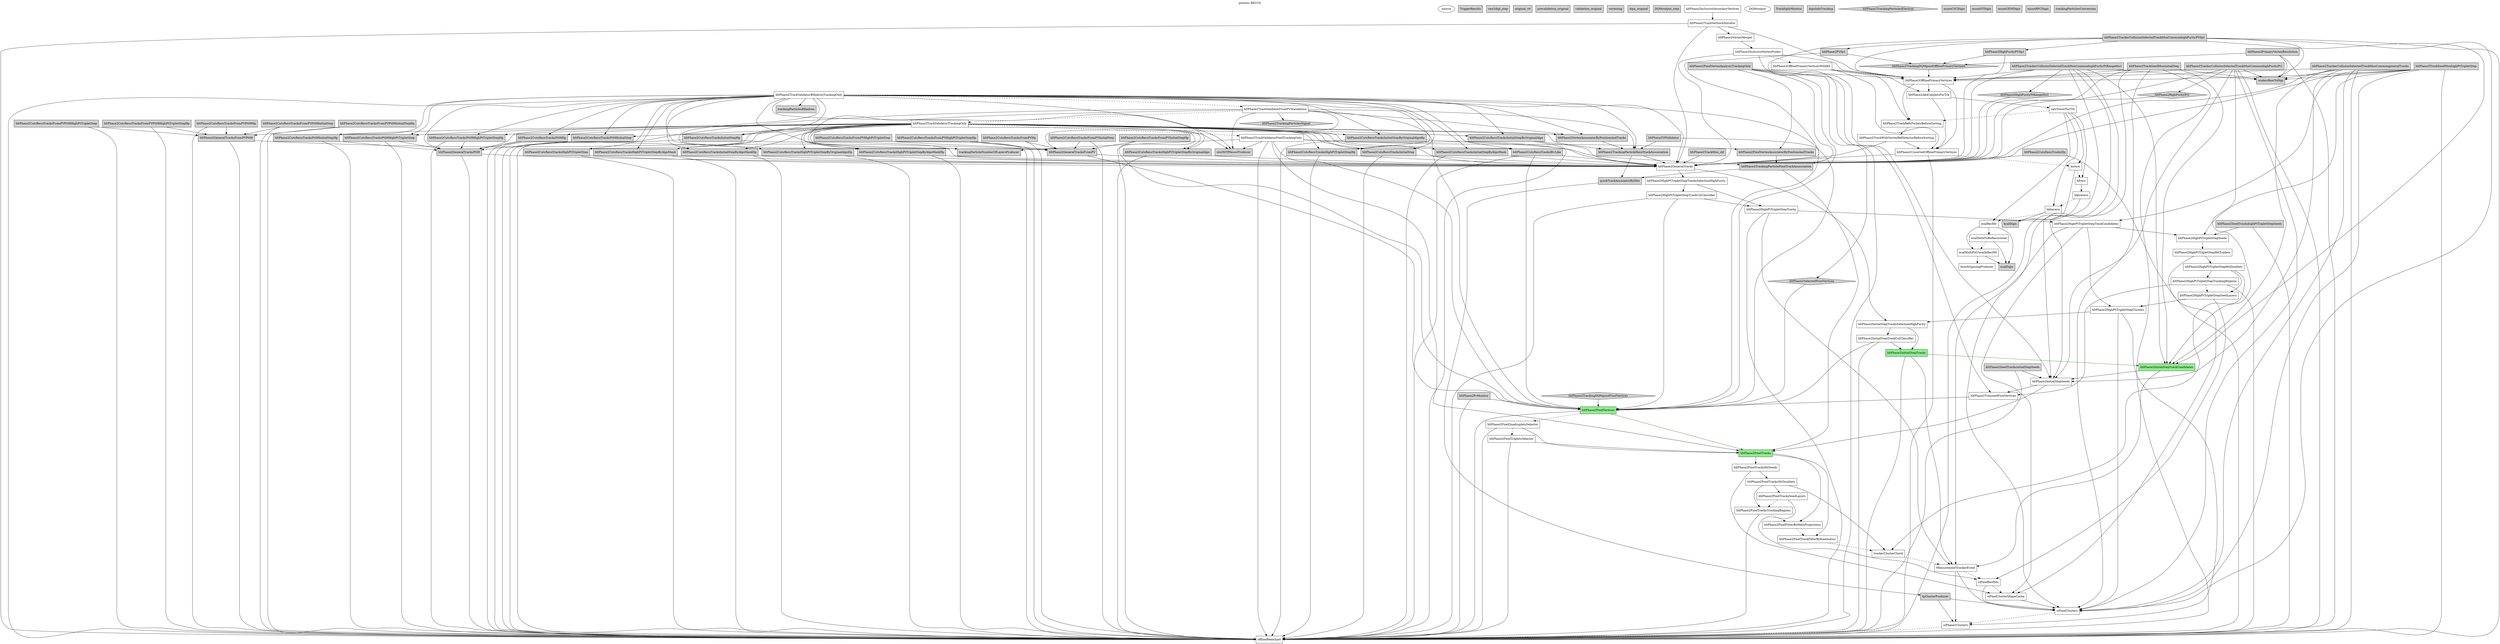 digraph RECO2 {
graph [
label="process RECO2", labelloc=top];
0[color=black, fillcolor=white, label=source, shape=oval, style=filled, tooltip=PoolSource];
1[color=black, fillcolor=lightgrey, label=TriggerResults, shape=note, style=filled, tooltip=TriggerResultInserter];
2[color=black, fillcolor=lightgrey, label=raw2digi_step, shape=box, style=filled, tooltip=PathStatusInserter];
3[color=black, fillcolor=lightgrey, label=original_v6, shape=box, style=filled, tooltip=PathStatusInserter];
4[color=black, fillcolor=lightgrey, label=prevalidation_original, shape=box, style=filled, tooltip=PathStatusInserter];
5[color=black, fillcolor=lightgrey, label=validation_original, shape=box, style=filled, tooltip=PathStatusInserter];
6[color=black, fillcolor=lightgrey, label=vertexing, shape=box, style=filled, tooltip=PathStatusInserter];
7[color=black, fillcolor=lightgrey, label=dqm_original, shape=box, style=filled, tooltip=EndPathStatusInserter];
8[color=black, fillcolor=lightgrey, label=DQMoutput_step, shape=box, style=filled, tooltip=EndPathStatusInserter];
9[color=black, fillcolor=white, label=offlineBeamSpot, shape=box, style=filled, tooltip=BeamSpotProducer];
10[color=black, fillcolor=white, label=siPhase2Clusters, shape=box, style=filled, tooltip=Phase2TrackerClusterizer];
11[color=black, fillcolor=white, label=siPixelClusters, shape=box, style=filled, tooltip=SiPixelClusterProducer];
12[color=black, fillcolor=white, label=siPixelClusterShapeCache, shape=box, style=filled, tooltip=SiPixelClusterShapeCacheProducer];
13[color=black, fillcolor=white, label=siPixelRecHits, shape=box, style=filled, tooltip=SiPixelRecHitConverter];
14[color=black, fillcolor=white, label=MeasurementTrackerEvent, shape=box, style=filled, tooltip=MeasurementTrackerEventProducer];
15[color=black, fillcolor=white, label=trackerClusterCheck, shape=box, style=filled, tooltip=ClusterCheckerEDProducer];
16[color=black, fillcolor=white, label=hltPhase2PixelTrackFilterByKinematics, shape=box, style=filled, tooltip=PixelTrackFilterByKinematicsProducer];
17[color=black, fillcolor=white, label=hltPhase2PixelFitterByHelixProjections, shape=box, style=filled, tooltip=PixelFitterByHelixProjectionsProducer];
18[color=black, fillcolor=white, label=hltPhase2PixelTracksTrackingRegions, shape=box, style=filled, tooltip=GlobalTrackingRegionFromBeamSpotEDProducer];
19[color=black, fillcolor=white, label=hltPhase2PixelTracksSeedLayers, shape=box, style=filled, tooltip=SeedingLayersEDProducer];
20[color=black, fillcolor=white, label=hltPhase2PixelTracksHitDoublets, shape=box, style=filled, tooltip=HitPairEDProducer];
21[color=black, fillcolor=white, label=hltPhase2PixelTracksHitSeeds, shape=box, style=filled, tooltip=CAHitQuadrupletEDProducer];
22[color=black, fillcolor=lightgreen, label=hltPhase2PixelTracks, shape=box, style=filled, tooltip=PixelTrackProducer];
23[color=black, fillcolor=white, label=hltPhase2PixelTripletsSelector, shape=box, style=filled, tooltip=RecoTrackViewRefSelector];
24[color=black, fillcolor=white, label=hltPhase2PixelQuadrupletsSelector, shape=box, style=filled, tooltip=RecoTrackViewRefSelector];
25[color=black, fillcolor=lightgreen, label=hltPhase2PixelVertices, shape=box, style=filled, tooltip=PixelVertexProducer];
26[color=black, fillcolor=white, label=hltPhase2TrimmedPixelVertices, shape=box, style=filled, tooltip=PixelVertexCollectionTrimmer];
27[color=black, fillcolor=white, label=hltPhase2InitialStepSeeds, shape=box, style=filled, tooltip=SeedGeneratorFromProtoTracksEDProducer];
28[color=black, fillcolor=lightgreen, label=hltPhase2InitialStepTrackCandidates, shape=box, style=filled, tooltip=CkfTrackCandidateMaker];
29[color=black, fillcolor=lightgreen, label=hltPhase2InitialStepTracks, shape=box, style=filled, tooltip=TrackProducer];
30[color=black, fillcolor=white, label=hltPhase2InitialStepTrackCutClassifier, shape=box, style=filled, tooltip=TrackCutClassifier];
31[color=black, fillcolor=white, label=hltPhase2InitialStepTracksSelectionHighPurity, shape=box, style=filled, tooltip=TrackCollectionFilterCloner];
32[color=black, fillcolor=white, label=hltPhase2HighPtTripletStepClusters, shape=box, style=filled, tooltip=TrackClusterRemoverPhase2];
33[color=black, fillcolor=white, label=hltPhase2HighPtTripletStepSeedLayers, shape=box, style=filled, tooltip=SeedingLayersEDProducer];
34[color=black, fillcolor=white, label=hltPhase2HighPtTripletStepTrackingRegions, shape=box, style=filled, tooltip=GlobalTrackingRegionWithVerticesEDProducer];
35[color=black, fillcolor=white, label=hltPhase2HighPtTripletStepHitDoublets, shape=box, style=filled, tooltip=HitPairEDProducer];
36[color=black, fillcolor=white, label=hltPhase2HighPtTripletStepHitTriplets, shape=box, style=filled, tooltip=CAHitTripletEDProducer];
37[color=black, fillcolor=white, label=hltPhase2HighPtTripletStepSeeds, shape=box, style=filled, tooltip=SeedCreatorFromRegionConsecutiveHitsEDProducer];
38[color=black, fillcolor=white, label=hltPhase2HighPtTripletStepTrackCandidates, shape=box, style=filled, tooltip=CkfTrackCandidateMaker];
39[color=black, fillcolor=white, label=hltPhase2HighPtTripletStepTracks, shape=box, style=filled, tooltip=TrackProducer];
40[color=black, fillcolor=white, label=hltPhase2HighPtTripletStepTrackCutClassifier, shape=box, style=filled, tooltip=TrackCutClassifier];
41[color=black, fillcolor=white, label=hltPhase2HighPtTripletStepTracksSelectionHighPurity, shape=box, style=filled, tooltip=TrackCollectionFilterCloner];
42[color=black, fillcolor=white, label=hltPhase2GeneralTracks, shape=box, style=filled, tooltip=TrackListMerger];
43[color=black, fillcolor=white, label=hltPhase2TrackValidatorPixelTrackingOnly, shape=box, style=filled, tooltip=MultiTrackValidator];
44[color=black, fillcolor=white, label=hltPhase2TrackValidatorTrackingOnly, shape=box, style=filled, tooltip=MultiTrackValidator];
45[color=black, fillcolor=white, label=hltPhase2TrackValidatorFromPVStandalone, shape=box, style=filled, tooltip=MultiTrackValidator];
46[color=black, fillcolor=white, label=hltPhase2TrackValidatorBHadronTrackingOnly, shape=box, style=filled, tooltip=MultiTrackValidator];
47[color=black, fillcolor=white, label=bunchSpacingProducer, shape=box, style=filled, tooltip=BunchSpacingProducer];
48[color=black, fillcolor=white, label=ecalMultiFitUncalibRecHit, shape=box, style=filled, tooltip=EcalUncalibRecHitProducer];
49[color=black, fillcolor=white, label=ecalDetIdToBeRecovered, shape=box, style=filled, tooltip=EcalDetIdToBeRecoveredProducer];
50[color=black, fillcolor=white, label=ecalRecHit, shape=box, style=filled, tooltip=EcalRecHitProducer];
51[color=black, fillcolor=white, label=hbhereco, shape=box, style=filled, tooltip=HBHEPhase1Reconstructor];
52[color=black, fillcolor=white, label=hfprereco, shape=box, style=filled, tooltip=HFPreReconstructor];
53[color=black, fillcolor=white, label=hfreco, shape=box, style=filled, tooltip=HFPhase1Reconstructor];
54[color=black, fillcolor=white, label=horeco, shape=box, style=filled, tooltip=HcalHitReconstructor];
55[color=black, fillcolor=white, label=hltPhase2UnsortedOfflinePrimaryVertices, shape=box, style=filled, tooltip=PrimaryVertexProducer];
56[color=black, fillcolor=white, label=hltPhase2TrackWithVertexRefSelectorBeforeSorting, shape=box, style=filled, tooltip=TrackWithVertexRefSelector];
57[color=black, fillcolor=white, label=hltPhase2TrackRefsForJetsBeforeSorting, shape=box, style=filled, tooltip=ChargedRefCandidateProducer];
58[color=black, fillcolor=white, label=caloTowerForTrk, shape=box, style=filled, tooltip=CaloTowersCreator];
59[color=black, fillcolor=white, label=hltPhase2Ak4CaloJetsForTrk, shape=box, style=filled, tooltip=FastjetJetProducer];
60[color=black, fillcolor=white, label=hltPhase2OfflinePrimaryVertices, shape=box, style=filled, tooltip=RecoChargedRefCandidatePrimaryVertexSorter];
61[color=black, fillcolor=white, label=hltPhase2OfflinePrimaryVerticesWithBS, shape=box, style=filled, tooltip=RecoChargedRefCandidatePrimaryVertexSorter];
62[color=black, fillcolor=white, label=hltPhase2InclusiveVertexFinder, shape=box, style=filled, tooltip=InclusiveVertexFinder];
63[color=black, fillcolor=white, label=hltPhase2VertexMerger, shape=box, style=filled, tooltip=VertexMerger];
64[color=black, fillcolor=white, label=hltPhase2TrackVertexArbitrator, shape=box, style=filled, tooltip=TrackVertexArbitrator];
65[color=black, fillcolor=white, label=hltPhase2InclusiveSecondaryVertices, shape=box, style=filled, tooltip=VertexMerger];
66[color=black, fillcolor=white, label=DQMoutput, shape=oval, style=filled, tooltip=DQMRootOutputModule];
67[color=black, fillcolor=lightgrey, label=TrackSplitMonitor, shape=box, style=filled, tooltip=TrackSplittingMonitor];
68[color=black, fillcolor=lightgrey, label=dqmInfoTracking, shape=box, style=filled, tooltip=DQMEventInfo];
69[color=black, fillcolor=lightgrey, label=ecalDigis, shape=box, style=filled, tooltip=EcalRawToDigi];
70[color=black, fillcolor=lightgrey, label=hcalDigis, shape=box, style=filled, tooltip=HcalRawToDigi];
71[color=black, fillcolor=lightgrey, label=hltPhase2CutsRecoTracksBtvLike, shape=box, style=filled, tooltip=RecoTrackViewRefSelector];
72[color=black, fillcolor=lightgrey, label=hltPhase2CutsRecoTracksFromPVHighPtTripletStep, shape=box, style=filled, tooltip=RecoTrackViewRefSelector];
73[color=black, fillcolor=lightgrey, label=hltPhase2CutsRecoTracksFromPVHighPtTripletStepHp, shape=box, style=filled, tooltip=RecoTrackViewRefSelector];
74[color=black, fillcolor=lightgrey, label=hltPhase2CutsRecoTracksFromPVHp, shape=box, style=filled, tooltip=RecoTrackViewRefSelector];
75[color=black, fillcolor=lightgrey, label=hltPhase2CutsRecoTracksFromPVInitialStep, shape=box, style=filled, tooltip=RecoTrackViewRefSelector];
76[color=black, fillcolor=lightgrey, label=hltPhase2CutsRecoTracksFromPVInitialStepHp, shape=box, style=filled, tooltip=RecoTrackViewRefSelector];
77[color=black, fillcolor=lightgrey, label=hltPhase2CutsRecoTracksFromPVPt09HighPtTripletStep, shape=box, style=filled, tooltip=RecoTrackViewRefSelector];
78[color=black, fillcolor=lightgrey, label=hltPhase2CutsRecoTracksFromPVPt09HighPtTripletStepHp, shape=box, style=filled, tooltip=RecoTrackViewRefSelector];
79[color=black, fillcolor=lightgrey, label=hltPhase2CutsRecoTracksFromPVPt09Hp, shape=box, style=filled, tooltip=RecoTrackViewRefSelector];
80[color=black, fillcolor=lightgrey, label=hltPhase2CutsRecoTracksFromPVPt09InitialStep, shape=box, style=filled, tooltip=RecoTrackViewRefSelector];
81[color=black, fillcolor=lightgrey, label=hltPhase2CutsRecoTracksFromPVPt09InitialStepHp, shape=box, style=filled, tooltip=RecoTrackViewRefSelector];
82[color=black, fillcolor=lightgrey, label=hltPhase2CutsRecoTracksHighPtTripletStep, shape=box, style=filled, tooltip=RecoTrackViewRefSelector];
83[color=black, fillcolor=lightgrey, label=hltPhase2CutsRecoTracksHighPtTripletStepByAlgoMask, shape=box, style=filled, tooltip=RecoTrackViewRefSelector];
84[color=black, fillcolor=lightgrey, label=hltPhase2CutsRecoTracksHighPtTripletStepByAlgoMaskHp, shape=box, style=filled, tooltip=RecoTrackViewRefSelector];
85[color=black, fillcolor=lightgrey, label=hltPhase2CutsRecoTracksHighPtTripletStepByOriginalAlgo, shape=box, style=filled, tooltip=RecoTrackViewRefSelector];
86[color=black, fillcolor=lightgrey, label=hltPhase2CutsRecoTracksHighPtTripletStepByOriginalAlgoHp, shape=box, style=filled, tooltip=RecoTrackViewRefSelector];
87[color=black, fillcolor=lightgrey, label=hltPhase2CutsRecoTracksHighPtTripletStepHp, shape=box, style=filled, tooltip=RecoTrackViewRefSelector];
88[color=black, fillcolor=lightgrey, label=hltPhase2CutsRecoTracksHp, shape=box, style=filled, tooltip=RecoTrackViewRefSelector];
89[color=black, fillcolor=lightgrey, label=hltPhase2CutsRecoTracksInitialStep, shape=box, style=filled, tooltip=RecoTrackViewRefSelector];
90[color=black, fillcolor=lightgrey, label=hltPhase2CutsRecoTracksInitialStepByAlgoMask, shape=box, style=filled, tooltip=RecoTrackViewRefSelector];
91[color=black, fillcolor=lightgrey, label=hltPhase2CutsRecoTracksInitialStepByAlgoMaskHp, shape=box, style=filled, tooltip=RecoTrackViewRefSelector];
92[color=black, fillcolor=lightgrey, label=hltPhase2CutsRecoTracksInitialStepByOriginalAlgo, shape=box, style=filled, tooltip=RecoTrackViewRefSelector];
93[color=black, fillcolor=lightgrey, label=hltPhase2CutsRecoTracksInitialStepByOriginalAlgoHp, shape=box, style=filled, tooltip=RecoTrackViewRefSelector];
94[color=black, fillcolor=lightgrey, label=hltPhase2CutsRecoTracksInitialStepHp, shape=box, style=filled, tooltip=RecoTrackViewRefSelector];
95[color=black, fillcolor=lightgrey, label=hltPhase2CutsRecoTracksPt09HighPtTripletStep, shape=box, style=filled, tooltip=RecoTrackViewRefSelector];
96[color=black, fillcolor=lightgrey, label=hltPhase2CutsRecoTracksPt09HighPtTripletStepHp, shape=box, style=filled, tooltip=RecoTrackViewRefSelector];
97[color=black, fillcolor=lightgrey, label=hltPhase2CutsRecoTracksPt09Hp, shape=box, style=filled, tooltip=RecoTrackViewRefSelector];
98[color=black, fillcolor=lightgrey, label=hltPhase2CutsRecoTracksPt09InitialStep, shape=box, style=filled, tooltip=RecoTrackViewRefSelector];
99[color=black, fillcolor=lightgrey, label=hltPhase2CutsRecoTracksPt09InitialStepHp, shape=box, style=filled, tooltip=RecoTrackViewRefSelector];
100[color=black, fillcolor=lightgrey, label=hltPhase2GeneralTracksFromPV, shape=box, style=filled, tooltip=TrackWithVertexRefSelector];
101[color=black, fillcolor=lightgrey, label=hltPhase2GeneralTracksFromPVPt09, shape=box, style=filled, tooltip=RecoTrackViewRefSelector];
102[color=black, fillcolor=lightgrey, label=hltPhase2GeneralTracksPt09, shape=box, style=filled, tooltip=RecoTrackViewRefSelector];
103[color=black, fillcolor=lightgrey, label=hltPhase2HighPurityPV0p1, shape=box, style=filled, tooltip=TrackWithVertexSelector];
104[color=black, fillcolor=lightgrey, label=hltPhase2HighPurityPt1, shape=diamond, style=filled, tooltip=TrackSelector];
105[color=black, fillcolor=lightgrey, label=hltPhase2HighPurityPtRange0to1, shape=diamond, style=filled, tooltip=TrackSelector];
106[color=black, fillcolor=lightgrey, label=hltPhase2PV0p1, shape=box, style=filled, tooltip=TrackWithVertexSelector];
107[color=black, fillcolor=lightgrey, label=hltPhase2PixelVertexAnalysisTrackingOnly, shape=box, style=filled, tooltip=PrimaryVertexAnalyzer4PUSlimmed];
108[color=black, fillcolor=lightgrey, label=hltPhase2PixelVertexAssociatorByPositionAndTracks, shape=box, style=filled, tooltip=VertexAssociatorByPositionAndTracksProducer];
109[color=black, fillcolor=lightgrey, label=hltPhase2PrimaryVertexResolution, shape=box, style=filled, tooltip=PrimaryVertexResolution];
110[color=black, fillcolor=lightgrey, label=hltPhase2PvMonitor, shape=box, style=filled, tooltip=PrimaryVertexMonitor];
111[color=black, fillcolor=lightgrey, label=hltPhase2SeedTrackshighPtTripletStepSeeds, shape=box, style=filled, tooltip=TrackFromSeedProducer];
112[color=black, fillcolor=lightgrey, label=hltPhase2SeedTracksinitialStepSeeds, shape=box, style=filled, tooltip=TrackFromSeedProducer];
113[color=black, fillcolor=lightgrey, label=hltPhase2SelectedPixelVertices, shape=diamond, style=filled, tooltip=VertexSelector];
114[color=black, fillcolor=lightgrey, label=hltPhase2TrackMon_ckf, shape=box, style=filled, tooltip=TrackEfficiencyMonitor];
115[color=black, fillcolor=lightgrey, label=hltPhase2TrackSeedMonhighPtTripletStep, shape=box, style=filled, tooltip=TrackingMonitor];
116[color=black, fillcolor=lightgrey, label=hltPhase2TrackSeedMoninitialStep, shape=box, style=filled, tooltip=TrackingMonitor];
117[color=black, fillcolor=lightgrey, label=hltPhase2TrackerCollisionSelectedTrackMonCommongeneralTracks, shape=box, style=filled, tooltip=TrackingMonitor];
118[color=black, fillcolor=lightgrey, label=hltPhase2TrackerCollisionSelectedTrackMonCommonhighPurityPV0p1, shape=box, style=filled, tooltip=TrackingMonitor];
119[color=black, fillcolor=lightgrey, label=hltPhase2TrackerCollisionSelectedTrackMonCommonhighPurityPt1, shape=box, style=filled, tooltip=TrackingMonitor];
120[color=black, fillcolor=lightgrey, label=hltPhase2TrackerCollisionSelectedTrackMonCommonhighPurityPtRange0to1, shape=box, style=filled, tooltip=TrackingMonitor];
121[color=black, fillcolor=lightgrey, label=hltPhase2TrackingDQMgoodOfflinePrimaryVertices, shape=diamond, style=filled, tooltip=VertexSelector];
122[color=black, fillcolor=lightgrey, label=hltPhase2TrackingDQMgoodPixelVertices, shape=diamond, style=filled, tooltip=VertexSelector];
123[color=black, fillcolor=lightgrey, label=hltPhase2TrackingParticlePixelTrackAsssociation, shape=box, style=filled, tooltip=TrackAssociatorEDProducer];
124[color=black, fillcolor=lightgrey, label=hltPhase2TrackingParticleRecoTrackAsssociation, shape=box, style=filled, tooltip=TrackAssociatorEDProducer];
125[color=black, fillcolor=lightgrey, label=hltPhase2TrackingParticlesElectron, shape=diamond, style=filled, tooltip=TrackingParticleRefSelector];
126[color=black, fillcolor=lightgrey, label=hltPhase2TrackingParticlesSignal, shape=diamond, style=filled, tooltip=TrackingParticleRefSelector];
127[color=black, fillcolor=lightgrey, label=hltPhase2V0Validator, shape=box, style=filled, tooltip=V0Validator];
128[color=black, fillcolor=lightgrey, label=hltPhase2VertexAssociatorByPositionAndTracks, shape=box, style=filled, tooltip=VertexAssociatorByPositionAndTracksProducer];
129[color=black, fillcolor=lightgrey, label=muonCSCDigis, shape=box, style=filled, tooltip=CSCDCCUnpacker];
130[color=black, fillcolor=lightgrey, label=muonDTDigis, shape=box, style=filled, tooltip=DTuROSRawToDigi];
131[color=black, fillcolor=lightgrey, label=muonGEMDigis, shape=box, style=filled, tooltip=GEMRawToDigiModule];
132[color=black, fillcolor=lightgrey, label=muonRPCDigis, shape=box, style=filled, tooltip=RPCUnpackingModule];
133[color=black, fillcolor=lightgrey, label=quickTrackAssociatorByHits, shape=box, style=filled, tooltip=QuickTrackAssociatorByHitsProducer];
134[color=black, fillcolor=lightgrey, label=scalersRawToDigi, shape=box, style=filled, tooltip=ScalersRawToDigi];
135[color=black, fillcolor=lightgrey, label=simHitTPAssocProducer, shape=box, style=filled, tooltip=SimHitTPAssociationProducer];
136[color=black, fillcolor=lightgrey, label=tpClusterProducer, shape=box, style=filled, tooltip=ClusterTPAssociationProducer];
137[color=black, fillcolor=lightgrey, label=trackingParticleNumberOfLayersProducer, shape=box, style=filled, tooltip=TrackingParticleNumberOfLayersProducer];
138[color=black, fillcolor=lightgrey, label=trackingParticlesBHadron, shape=box, style=filled, tooltip=TrackingParticleBHadronRefSelector];
139[color=black, fillcolor=lightgrey, label=trackingParticlesConversion, shape=box, style=filled, tooltip=TrackingParticleConversionRefSelector];
10 -> 9[style=dashed];
11 -> 10[style=dashed];
12 -> 11;
13 -> 11;
13 -> 12[style=dashed];
14 -> 11;
14 -> 10;
14 -> 13[style=dashed];
15 -> 14[style=dashed];
16 -> 15[style=dashed];
17 -> 16[style=dashed];
18 -> 9;
18 -> 17[style=dashed];
19 -> 13;
19 -> 18[style=dashed];
20 -> 19;
20 -> 18;
20 -> 15;
21 -> 20;
21 -> 12;
22 -> 21;
22 -> 17;
22 -> 16;
23 -> 22;
23 -> 9;
24 -> 22;
24 -> 9;
24 -> 23[style=dashed];
25 -> 22[color=darkgreen];
25 -> 9;
25 -> 24[style=dashed];
26 -> 25;
27 -> 22;
27 -> 26;
28 -> 14;
28 -> 27;
29 -> 14;
29 -> 9;
29 -> 28[color=darkgreen];
30 -> 29;
30 -> 9;
30 -> 25;
31 -> 29;
31 -> 30;
32 -> 31;
32 -> 11;
32 -> 10;
33 -> 13;
33 -> 32;
34 -> 9;
34 -> 26;
34 -> 33[style=dashed];
35 -> 33;
35 -> 34;
35 -> 15;
36 -> 35;
36 -> 12;
37 -> 36;
38 -> 12;
38 -> 14;
38 -> 37;
38 -> 32;
39 -> 14;
39 -> 9;
39 -> 38;
40 -> 39;
40 -> 9;
40 -> 25;
41 -> 39;
41 -> 40;
42 -> 31;
42 -> 41;
43 -> 22;
43 -> 9;
43 -> 137;
43 -> 25;
43 -> 108;
43 -> 135;
43 -> 123;
44 -> 42;
44 -> 89;
44 -> 82;
44 -> 94;
44 -> 87;
44 -> 92;
44 -> 85;
44 -> 93;
44 -> 86;
44 -> 102;
44 -> 97;
44 -> 71;
44 -> 90;
44 -> 83;
44 -> 91;
44 -> 84;
44 -> 98;
44 -> 95;
44 -> 99;
44 -> 96;
44 -> 9;
44 -> 137;
44 -> 25;
44 -> 128;
44 -> 135;
44 -> 124;
44 -> 43[style=dashed];
45 -> 126;
45 -> 100;
45 -> 9;
45 -> 137;
45 -> 25;
45 -> 128;
45 -> 135;
45 -> 124;
45 -> 44[style=dashed];
46 -> 138;
46 -> 42;
46 -> 89;
46 -> 82;
46 -> 94;
46 -> 87;
46 -> 92;
46 -> 85;
46 -> 93;
46 -> 86;
46 -> 102;
46 -> 97;
46 -> 71;
46 -> 90;
46 -> 83;
46 -> 91;
46 -> 84;
46 -> 98;
46 -> 95;
46 -> 99;
46 -> 96;
46 -> 9;
46 -> 137;
46 -> 25;
46 -> 128;
46 -> 135;
46 -> 124;
46 -> 45[style=dashed];
48 -> 69;
48 -> 47;
49 -> 69;
49 -> 48[style=dashed];
50 -> 48;
50 -> 49;
50 -> 69;
51 -> 70;
51 -> 50[style=dashed];
52 -> 70;
52 -> 51[style=dashed];
53 -> 52;
54 -> 70;
54 -> 53[style=dashed];
55 -> 42;
55 -> 9;
55 -> 54[style=dashed];
56 -> 42;
56 -> 55;
57 -> 56;
58 -> 51;
58 -> 54;
58 -> 53;
58 -> 50;
58 -> 57[style=dashed];
59 -> 55;
59 -> 58;
60 -> 57;
60 -> 55;
60 -> 59;
61 -> 57;
61 -> 55;
61 -> 59;
61 -> 60[style=dashed];
62 -> 9;
62 -> 60;
62 -> 42;
62 -> 61[style=dashed];
63 -> 62;
64 -> 60;
64 -> 63;
64 -> 9;
64 -> 42;
65 -> 64;
71 -> 42;
71 -> 9;
71 -> 25;
72 -> 100;
72 -> 9;
73 -> 100;
73 -> 9;
74 -> 100;
74 -> 9;
75 -> 100;
75 -> 9;
76 -> 100;
76 -> 9;
77 -> 101;
77 -> 9;
78 -> 101;
78 -> 9;
79 -> 101;
79 -> 9;
80 -> 101;
80 -> 9;
81 -> 101;
81 -> 9;
82 -> 42;
82 -> 9;
83 -> 42;
83 -> 9;
84 -> 42;
84 -> 9;
85 -> 42;
85 -> 9;
86 -> 42;
86 -> 9;
87 -> 42;
87 -> 9;
88 -> 42;
88 -> 9;
89 -> 42;
89 -> 9;
90 -> 42;
90 -> 9;
91 -> 42;
91 -> 9;
92 -> 42;
92 -> 9;
93 -> 42;
93 -> 9;
94 -> 42;
94 -> 9;
95 -> 102;
95 -> 9;
96 -> 102;
96 -> 9;
97 -> 102;
97 -> 9;
98 -> 102;
98 -> 9;
99 -> 102;
99 -> 9;
100 -> 42;
100 -> 25;
101 -> 100;
101 -> 9;
102 -> 42;
102 -> 9;
103 -> 42;
103 -> 121;
104 -> 42;
105 -> 42;
106 -> 42;
106 -> 121;
107 -> 123;
107 -> 108;
107 -> 25;
107 -> 113;
107 -> 26;
107 -> 60;
108 -> 123;
109 -> 121;
109 -> 9;
109 -> 134;
110 -> 25;
110 -> 9;
111 -> 37;
111 -> 9;
112 -> 27;
112 -> 9;
113 -> 25;
114 -> 42;
115 -> 9;
115 -> 60;
115 -> 134;
115 -> 42;
115 -> 38;
115 -> 37;
115 -> 11;
116 -> 9;
116 -> 60;
116 -> 134;
116 -> 42;
116 -> 28;
116 -> 27;
116 -> 11;
117 -> 134;
117 -> 9;
117 -> 60;
117 -> 42;
117 -> 28;
117 -> 27;
117 -> 11;
118 -> 134;
118 -> 9;
118 -> 60;
118 -> 106;
118 -> 103;
118 -> 28;
118 -> 27;
118 -> 11;
119 -> 134;
119 -> 9;
119 -> 60;
119 -> 42;
119 -> 104;
119 -> 28;
119 -> 27;
119 -> 11;
120 -> 134;
120 -> 9;
120 -> 60;
120 -> 42;
120 -> 105;
120 -> 28;
120 -> 27;
120 -> 11;
121 -> 60;
122 -> 25;
123 -> 22;
123 -> 133;
124 -> 42;
124 -> 133;
127 -> 124;
127 -> 25;
128 -> 124;
133 -> 136;
136 -> 11;
136 -> 10;
}
